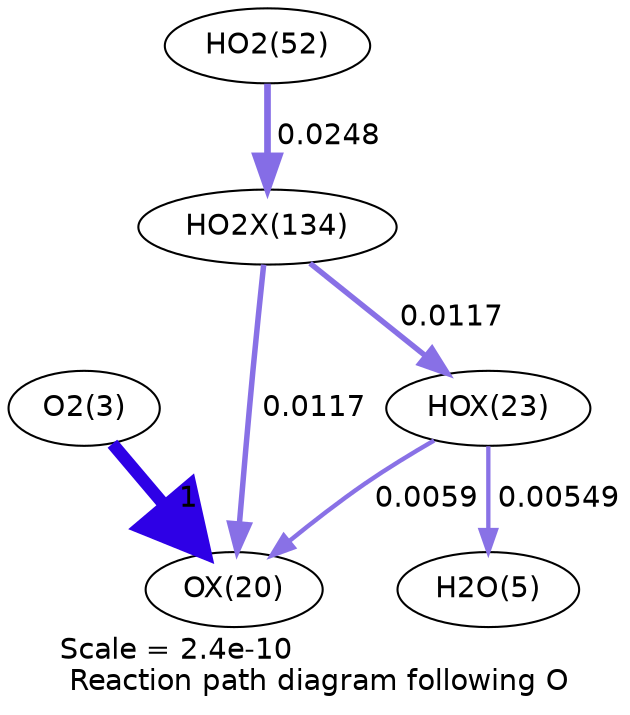 digraph reaction_paths {
center=1;
s5 -> s34[fontname="Helvetica", penwidth=6, arrowsize=3, color="0.7, 1.5, 0.9"
, label=" 1"];
s44 -> s34[fontname="Helvetica", penwidth=2.64, arrowsize=1.32, color="0.7, 0.512, 0.9"
, label=" 0.0117"];
s37 -> s34[fontname="Helvetica", penwidth=2.13, arrowsize=1.06, color="0.7, 0.506, 0.9"
, label=" 0.0059"];
s23 -> s44[fontname="Helvetica", penwidth=3.21, arrowsize=1.6, color="0.7, 0.525, 0.9"
, label=" 0.0248"];
s44 -> s37[fontname="Helvetica", penwidth=2.64, arrowsize=1.32, color="0.7, 0.512, 0.9"
, label=" 0.0117"];
s37 -> s7[fontname="Helvetica", penwidth=2.07, arrowsize=1.04, color="0.7, 0.505, 0.9"
, label=" 0.00549"];
s5 [ fontname="Helvetica", label="O2(3)"];
s7 [ fontname="Helvetica", label="H2O(5)"];
s23 [ fontname="Helvetica", label="HO2(52)"];
s34 [ fontname="Helvetica", label="OX(20)"];
s37 [ fontname="Helvetica", label="HOX(23)"];
s44 [ fontname="Helvetica", label="HO2X(134)"];
 label = "Scale = 2.4e-10\l Reaction path diagram following O";
 fontname = "Helvetica";
}

